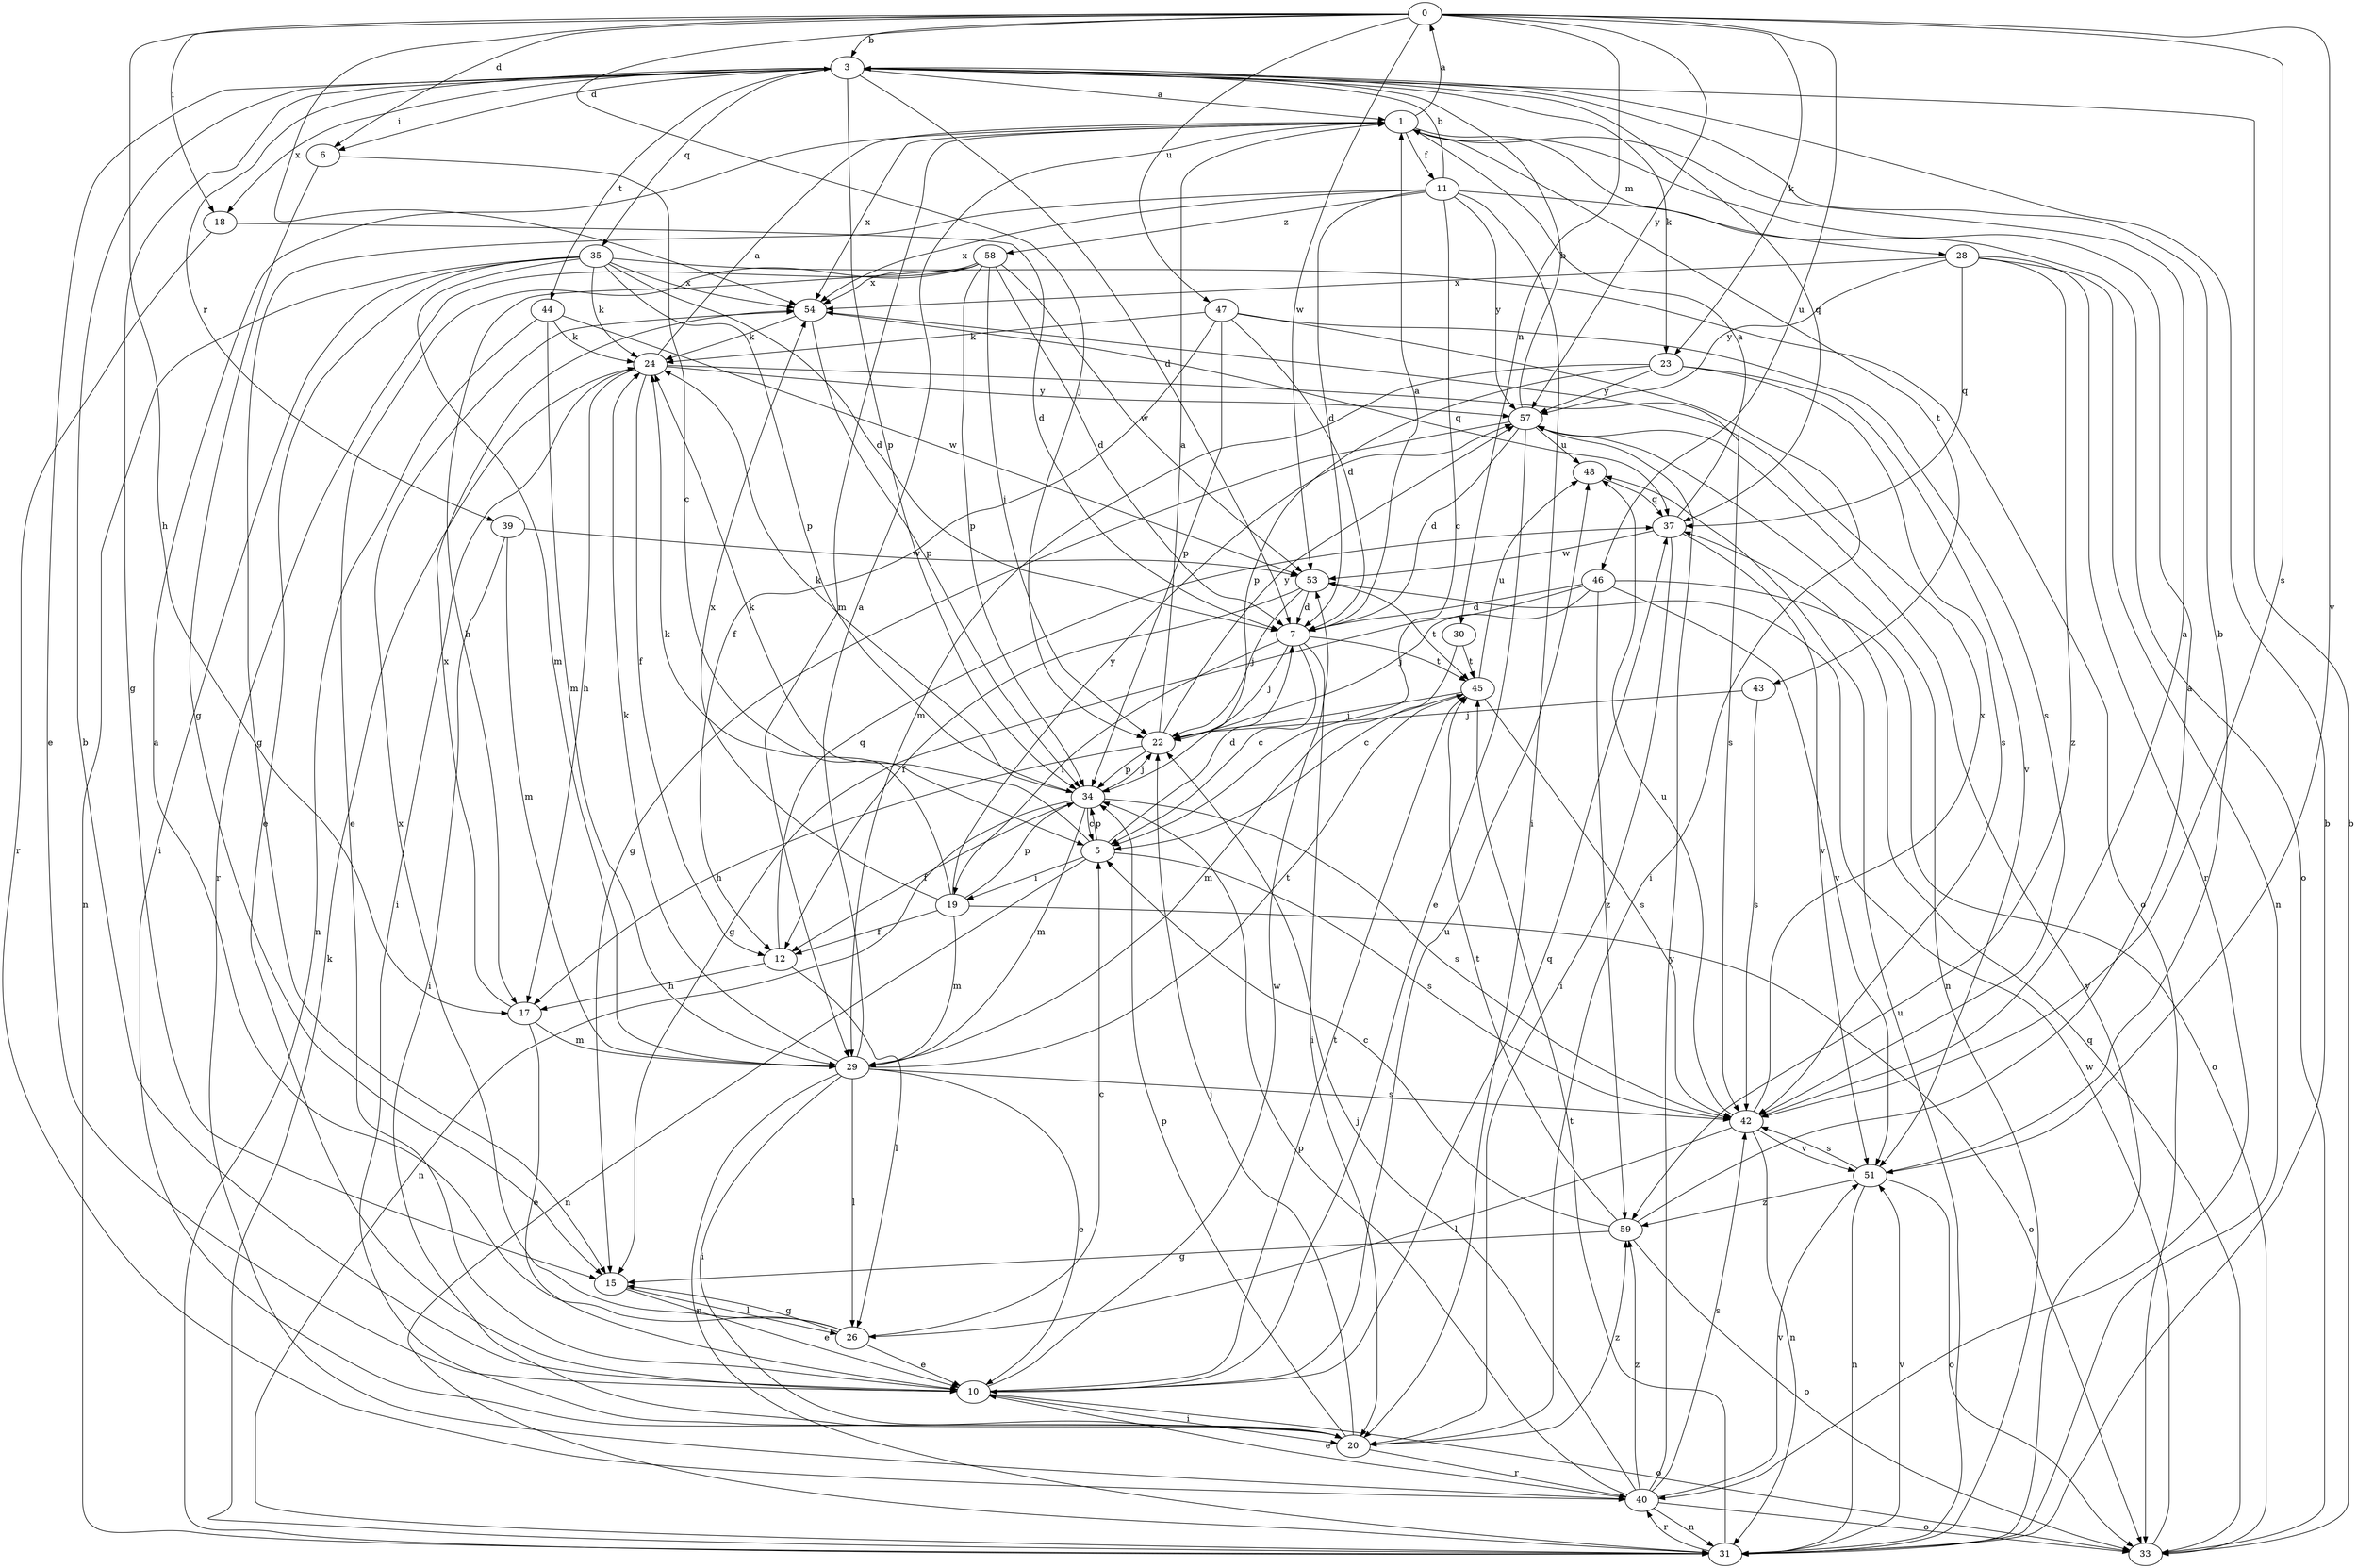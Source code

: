 strict digraph  {
0;
1;
3;
5;
6;
7;
10;
11;
12;
15;
17;
18;
19;
20;
22;
23;
24;
26;
28;
29;
30;
31;
33;
34;
35;
37;
39;
40;
42;
43;
44;
45;
46;
47;
48;
51;
53;
54;
57;
58;
59;
0 -> 3  [label=b];
0 -> 6  [label=d];
0 -> 17  [label=h];
0 -> 18  [label=i];
0 -> 22  [label=j];
0 -> 23  [label=k];
0 -> 30  [label=n];
0 -> 42  [label=s];
0 -> 46  [label=u];
0 -> 47  [label=u];
0 -> 51  [label=v];
0 -> 53  [label=w];
0 -> 54  [label=x];
0 -> 57  [label=y];
1 -> 0  [label=a];
1 -> 11  [label=f];
1 -> 28  [label=m];
1 -> 29  [label=m];
1 -> 43  [label=t];
1 -> 54  [label=x];
3 -> 1  [label=a];
3 -> 6  [label=d];
3 -> 7  [label=d];
3 -> 10  [label=e];
3 -> 15  [label=g];
3 -> 18  [label=i];
3 -> 23  [label=k];
3 -> 34  [label=p];
3 -> 35  [label=q];
3 -> 37  [label=q];
3 -> 39  [label=r];
3 -> 44  [label=t];
5 -> 7  [label=d];
5 -> 19  [label=i];
5 -> 24  [label=k];
5 -> 31  [label=n];
5 -> 34  [label=p];
5 -> 42  [label=s];
6 -> 5  [label=c];
6 -> 15  [label=g];
7 -> 1  [label=a];
7 -> 5  [label=c];
7 -> 19  [label=i];
7 -> 20  [label=i];
7 -> 22  [label=j];
7 -> 45  [label=t];
10 -> 3  [label=b];
10 -> 20  [label=i];
10 -> 33  [label=o];
10 -> 37  [label=q];
10 -> 45  [label=t];
10 -> 48  [label=u];
10 -> 53  [label=w];
11 -> 3  [label=b];
11 -> 5  [label=c];
11 -> 7  [label=d];
11 -> 15  [label=g];
11 -> 20  [label=i];
11 -> 33  [label=o];
11 -> 54  [label=x];
11 -> 57  [label=y];
11 -> 58  [label=z];
12 -> 17  [label=h];
12 -> 26  [label=l];
12 -> 37  [label=q];
15 -> 10  [label=e];
15 -> 26  [label=l];
17 -> 10  [label=e];
17 -> 29  [label=m];
17 -> 54  [label=x];
18 -> 7  [label=d];
18 -> 40  [label=r];
19 -> 12  [label=f];
19 -> 24  [label=k];
19 -> 29  [label=m];
19 -> 33  [label=o];
19 -> 34  [label=p];
19 -> 54  [label=x];
19 -> 57  [label=y];
20 -> 22  [label=j];
20 -> 34  [label=p];
20 -> 40  [label=r];
20 -> 59  [label=z];
22 -> 1  [label=a];
22 -> 17  [label=h];
22 -> 34  [label=p];
22 -> 57  [label=y];
23 -> 29  [label=m];
23 -> 34  [label=p];
23 -> 42  [label=s];
23 -> 51  [label=v];
23 -> 57  [label=y];
24 -> 1  [label=a];
24 -> 12  [label=f];
24 -> 17  [label=h];
24 -> 20  [label=i];
24 -> 42  [label=s];
24 -> 57  [label=y];
26 -> 1  [label=a];
26 -> 5  [label=c];
26 -> 10  [label=e];
26 -> 15  [label=g];
26 -> 54  [label=x];
28 -> 31  [label=n];
28 -> 37  [label=q];
28 -> 40  [label=r];
28 -> 54  [label=x];
28 -> 57  [label=y];
28 -> 59  [label=z];
29 -> 1  [label=a];
29 -> 10  [label=e];
29 -> 20  [label=i];
29 -> 24  [label=k];
29 -> 26  [label=l];
29 -> 31  [label=n];
29 -> 42  [label=s];
29 -> 45  [label=t];
30 -> 5  [label=c];
30 -> 45  [label=t];
31 -> 3  [label=b];
31 -> 24  [label=k];
31 -> 40  [label=r];
31 -> 45  [label=t];
31 -> 48  [label=u];
31 -> 51  [label=v];
31 -> 57  [label=y];
33 -> 3  [label=b];
33 -> 37  [label=q];
33 -> 53  [label=w];
34 -> 5  [label=c];
34 -> 12  [label=f];
34 -> 22  [label=j];
34 -> 24  [label=k];
34 -> 29  [label=m];
34 -> 31  [label=n];
34 -> 42  [label=s];
35 -> 7  [label=d];
35 -> 10  [label=e];
35 -> 20  [label=i];
35 -> 24  [label=k];
35 -> 29  [label=m];
35 -> 31  [label=n];
35 -> 33  [label=o];
35 -> 34  [label=p];
35 -> 54  [label=x];
37 -> 1  [label=a];
37 -> 20  [label=i];
37 -> 51  [label=v];
37 -> 53  [label=w];
39 -> 20  [label=i];
39 -> 29  [label=m];
39 -> 53  [label=w];
40 -> 10  [label=e];
40 -> 22  [label=j];
40 -> 31  [label=n];
40 -> 33  [label=o];
40 -> 34  [label=p];
40 -> 42  [label=s];
40 -> 51  [label=v];
40 -> 57  [label=y];
40 -> 59  [label=z];
42 -> 1  [label=a];
42 -> 26  [label=l];
42 -> 31  [label=n];
42 -> 48  [label=u];
42 -> 51  [label=v];
42 -> 54  [label=x];
43 -> 22  [label=j];
43 -> 42  [label=s];
44 -> 24  [label=k];
44 -> 29  [label=m];
44 -> 31  [label=n];
44 -> 53  [label=w];
45 -> 22  [label=j];
45 -> 29  [label=m];
45 -> 42  [label=s];
45 -> 48  [label=u];
46 -> 7  [label=d];
46 -> 15  [label=g];
46 -> 22  [label=j];
46 -> 33  [label=o];
46 -> 51  [label=v];
46 -> 59  [label=z];
47 -> 7  [label=d];
47 -> 12  [label=f];
47 -> 20  [label=i];
47 -> 24  [label=k];
47 -> 34  [label=p];
47 -> 42  [label=s];
48 -> 37  [label=q];
51 -> 3  [label=b];
51 -> 31  [label=n];
51 -> 33  [label=o];
51 -> 42  [label=s];
51 -> 59  [label=z];
53 -> 7  [label=d];
53 -> 12  [label=f];
53 -> 22  [label=j];
53 -> 45  [label=t];
54 -> 24  [label=k];
54 -> 34  [label=p];
54 -> 37  [label=q];
57 -> 3  [label=b];
57 -> 7  [label=d];
57 -> 10  [label=e];
57 -> 15  [label=g];
57 -> 31  [label=n];
57 -> 48  [label=u];
58 -> 7  [label=d];
58 -> 10  [label=e];
58 -> 17  [label=h];
58 -> 22  [label=j];
58 -> 34  [label=p];
58 -> 40  [label=r];
58 -> 53  [label=w];
58 -> 54  [label=x];
59 -> 1  [label=a];
59 -> 5  [label=c];
59 -> 15  [label=g];
59 -> 33  [label=o];
59 -> 45  [label=t];
}
